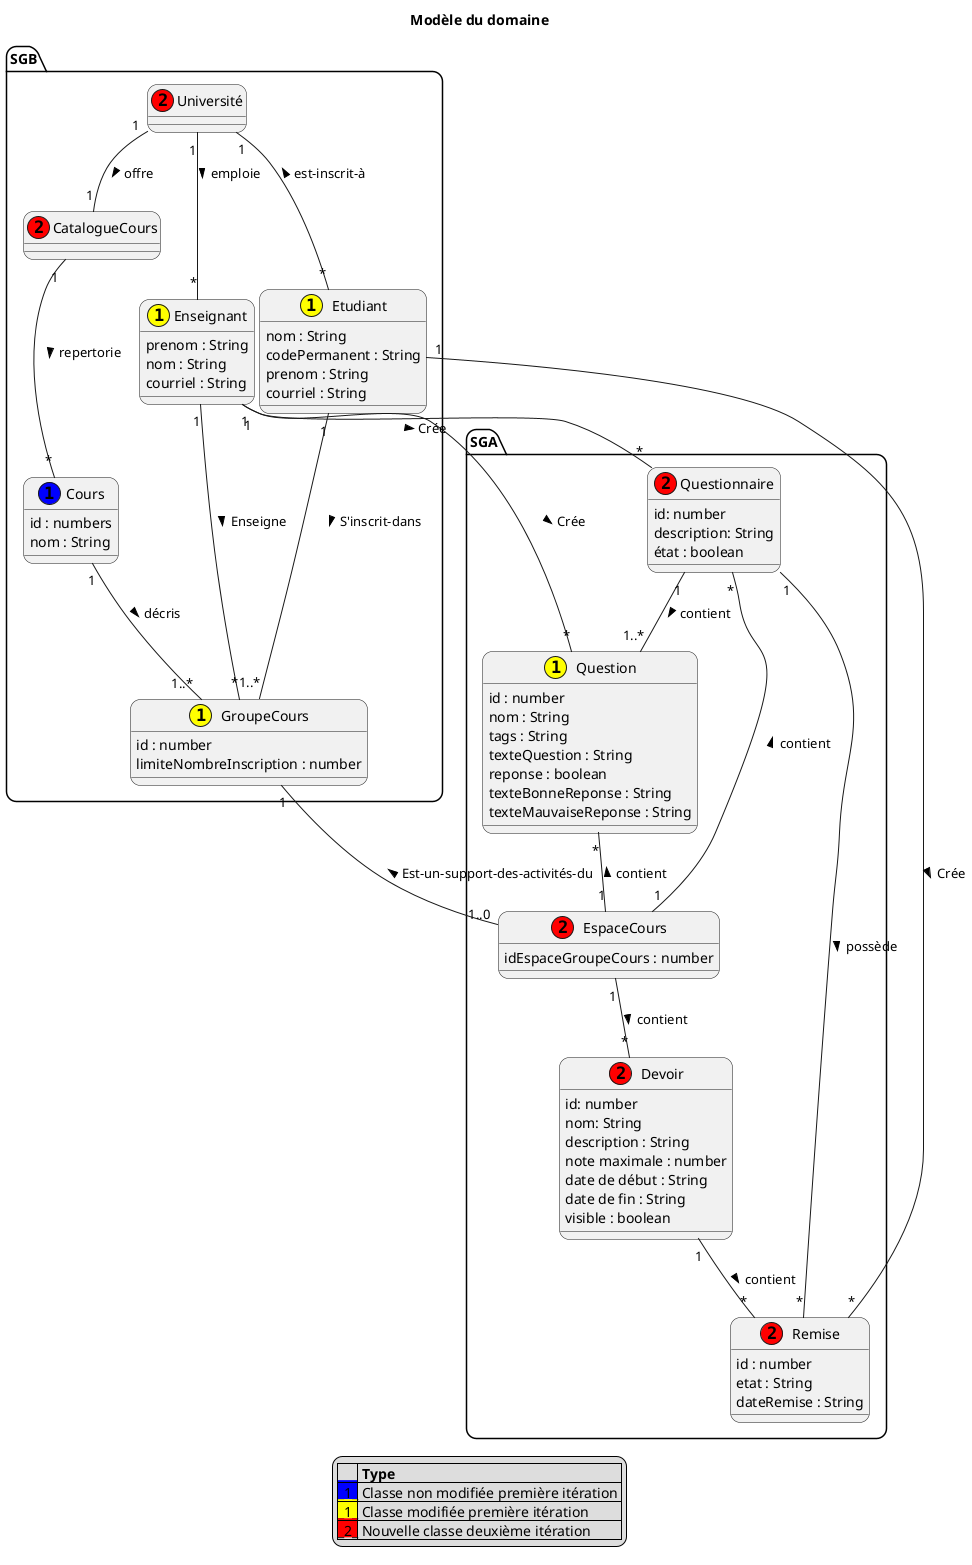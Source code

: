 @startuml MDD

skinparam defaultfontname Verdana
skinparam RoundCorner 20
' skinparam linetype ortho

title Modèle du domaine


package SGB{
    class Université << (2,red) >>{}

    class CatalogueCours << (2,red)>>{}

    class Enseignant << 1,yellow) >>{
    prenom : String
    nom : String
    courriel : String
    }

    class Etudiant << 1,yellow) >>{
    nom : String
    codePermanent : String
    prenom : String
    courriel : String
    }

    class Cours << (1,blue) >>{
    id : numbers
    nom : String
    }

    class GroupeCours << 1,yellow) >>{
        id : number
        limiteNombreInscription : number
    }
}

package SGA{
    class Devoir << (2,red) >>{
        id: number
        nom: String
        description : String
        note maximale : number
        date de début : String
        date de fin : String
        visible : boolean
    }

    class Remise << (2,red) >>{
        id : number
        etat : String
        dateRemise : String
    }

    class Question << 1,yellow) >>{
        id : number
        nom : String
        tags : String
        texteQuestion : String
        reponse : boolean
        texteBonneReponse : String
        texteMauvaiseReponse : String
    }

    class Questionnaire << (2,red) >>{
        id: number
        description: String
        état : boolean
    }

    class EspaceCours << (2,red) >>{
        idEspaceGroupeCours : number
    }
}

Université "1" -- "1"CatalogueCours : offre >
CatalogueCours "1"-- "*"Cours : repertorie >
Devoir "1"--"*" Remise : contient >
EspaceCours "1"--"*" Devoir: contient >
Université "1"--"*" Enseignant : emploie >
Questionnaire "1"--"1..*" Question : contient >
Questionnaire"1"--"*" Remise : possède >
Université "1"--"*" Etudiant : est-inscrit-à <
Question "*"--"1" EspaceCours : contient <
Questionnaire "*"--"1" EspaceCours : contient <
Etudiant "1" -- "1..*"GroupeCours : S'inscrit-dans >
Enseignant "1" -- "*"GroupeCours : Enseigne >
Cours "1" -- "1..*" GroupeCours : décris >
GroupeCours "1"-- "1..0"EspaceCours : Est-un-support-des-activités-du <
Etudiant "1" - "*" Remise : Crée >
Enseignant "1" - "*" Question : Crée >
Enseignant "1" - "*" Questionnaire : Crée >

legend
|= |= Type |
|<back:blue>_1_</back>| Classe non modifiée première itération |
|<back:yellow>_1_</back>| Classe modifiée première itération |
|<back:red>_2_</back>| Nouvelle classe deuxième itération |
endlegend
@enduml